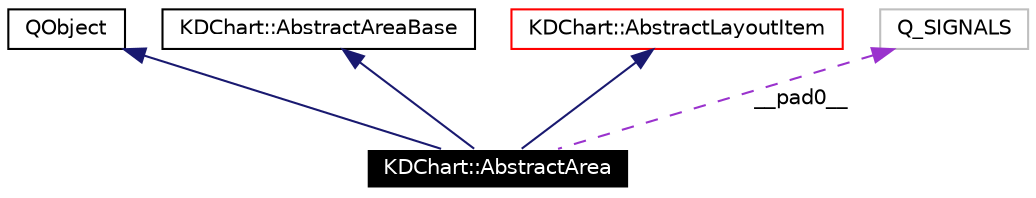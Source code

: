 digraph G
{
  edge [fontname="Helvetica",fontsize=10,labelfontname="Helvetica",labelfontsize=10];
  node [fontname="Helvetica",fontsize=10,shape=record];
  Node101 [label="KDChart::AbstractArea",height=0.2,width=0.4,color="white", fillcolor="black", style="filled" fontcolor="white"];
  Node102 -> Node101 [dir=back,color="midnightblue",fontsize=10,style="solid",fontname="Helvetica"];
  Node102 [label="QObject",height=0.2,width=0.4,color="black",URL="$class_q_object.html"];
  Node103 -> Node101 [dir=back,color="midnightblue",fontsize=10,style="solid",fontname="Helvetica"];
  Node103 [label="KDChart::AbstractAreaBase",height=0.2,width=0.4,color="black",URL="$class_k_d_chart_1_1_abstract_area_base.html"];
  Node104 -> Node101 [dir=back,color="midnightblue",fontsize=10,style="solid",fontname="Helvetica"];
  Node104 [label="KDChart::AbstractLayoutItem",height=0.2,width=0.4,color="red",URL="$class_k_d_chart_1_1_abstract_layout_item.html"];
  Node108 -> Node101 [dir=back,color="darkorchid3",fontsize=10,style="dashed",label="__pad0__",fontname="Helvetica"];
  Node108 [label="Q_SIGNALS",height=0.2,width=0.4,color="grey75"];
}
